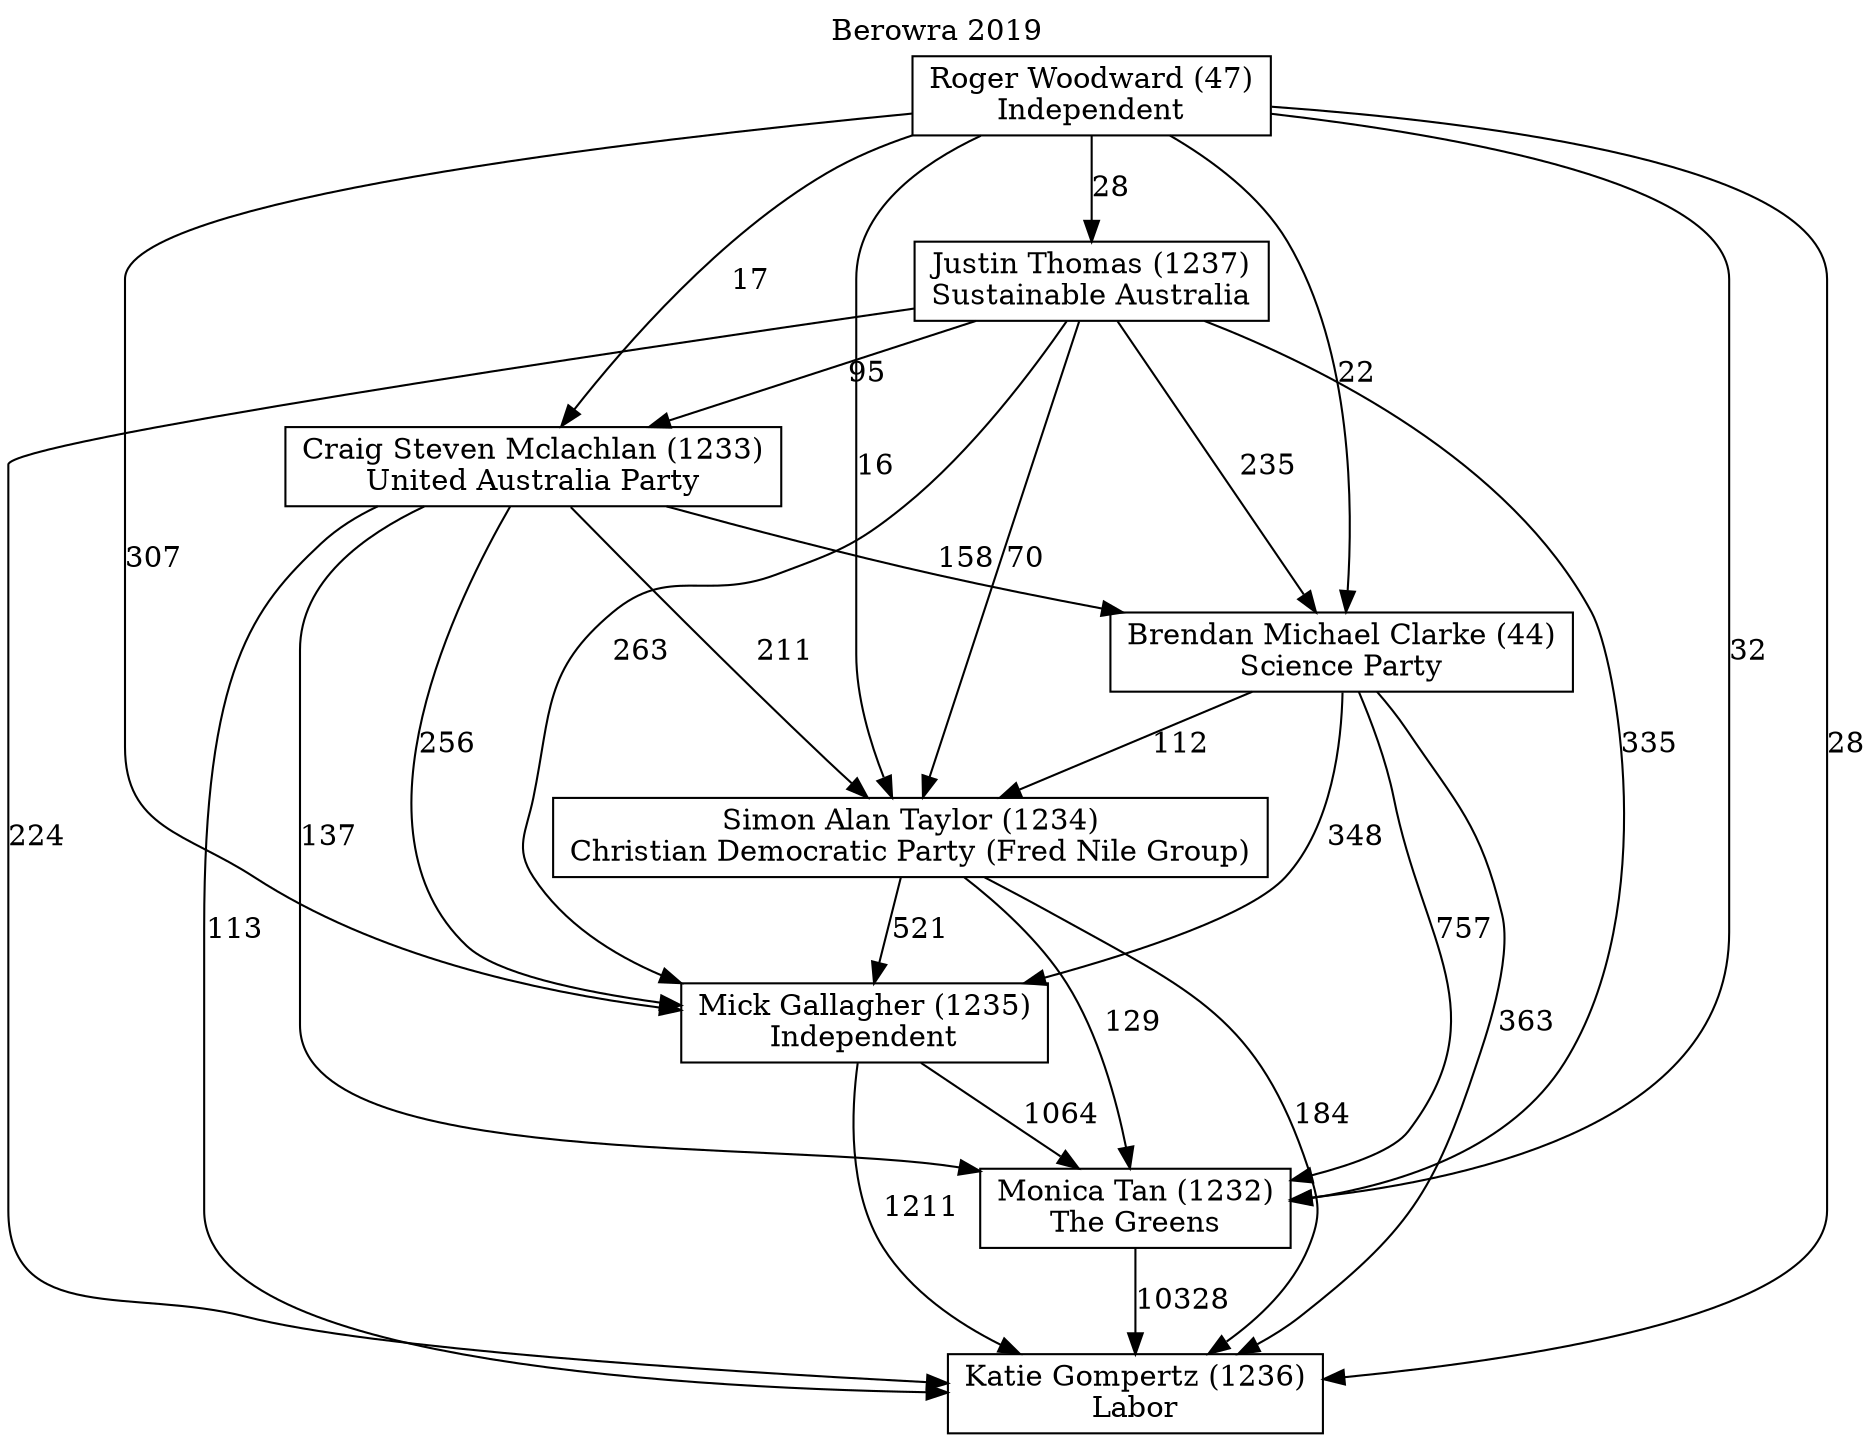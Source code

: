// House preference flow
digraph "Katie Gompertz (1236)_Berowra_2019" {
	graph [label="Berowra 2019" labelloc=t mclimit=10]
	node [shape=box]
	"Brendan Michael Clarke (44)" [label="Brendan Michael Clarke (44)
Science Party"]
	"Craig Steven Mclachlan (1233)" [label="Craig Steven Mclachlan (1233)
United Australia Party"]
	"Justin Thomas (1237)" [label="Justin Thomas (1237)
Sustainable Australia"]
	"Katie Gompertz (1236)" [label="Katie Gompertz (1236)
Labor"]
	"Mick Gallagher (1235)" [label="Mick Gallagher (1235)
Independent"]
	"Monica Tan (1232)" [label="Monica Tan (1232)
The Greens"]
	"Roger Woodward (47)" [label="Roger Woodward (47)
Independent"]
	"Simon Alan Taylor (1234)" [label="Simon Alan Taylor (1234)
Christian Democratic Party (Fred Nile Group)"]
	"Brendan Michael Clarke (44)" -> "Katie Gompertz (1236)" [label=363]
	"Brendan Michael Clarke (44)" -> "Mick Gallagher (1235)" [label=348]
	"Brendan Michael Clarke (44)" -> "Monica Tan (1232)" [label=757]
	"Brendan Michael Clarke (44)" -> "Simon Alan Taylor (1234)" [label=112]
	"Craig Steven Mclachlan (1233)" -> "Brendan Michael Clarke (44)" [label=158]
	"Craig Steven Mclachlan (1233)" -> "Katie Gompertz (1236)" [label=113]
	"Craig Steven Mclachlan (1233)" -> "Mick Gallagher (1235)" [label=256]
	"Craig Steven Mclachlan (1233)" -> "Monica Tan (1232)" [label=137]
	"Craig Steven Mclachlan (1233)" -> "Simon Alan Taylor (1234)" [label=211]
	"Justin Thomas (1237)" -> "Brendan Michael Clarke (44)" [label=235]
	"Justin Thomas (1237)" -> "Craig Steven Mclachlan (1233)" [label=95]
	"Justin Thomas (1237)" -> "Katie Gompertz (1236)" [label=224]
	"Justin Thomas (1237)" -> "Mick Gallagher (1235)" [label=263]
	"Justin Thomas (1237)" -> "Monica Tan (1232)" [label=335]
	"Justin Thomas (1237)" -> "Simon Alan Taylor (1234)" [label=70]
	"Mick Gallagher (1235)" -> "Katie Gompertz (1236)" [label=1211]
	"Mick Gallagher (1235)" -> "Monica Tan (1232)" [label=1064]
	"Monica Tan (1232)" -> "Katie Gompertz (1236)" [label=10328]
	"Roger Woodward (47)" -> "Brendan Michael Clarke (44)" [label=22]
	"Roger Woodward (47)" -> "Craig Steven Mclachlan (1233)" [label=17]
	"Roger Woodward (47)" -> "Justin Thomas (1237)" [label=28]
	"Roger Woodward (47)" -> "Katie Gompertz (1236)" [label=28]
	"Roger Woodward (47)" -> "Mick Gallagher (1235)" [label=307]
	"Roger Woodward (47)" -> "Monica Tan (1232)" [label=32]
	"Roger Woodward (47)" -> "Simon Alan Taylor (1234)" [label=16]
	"Simon Alan Taylor (1234)" -> "Katie Gompertz (1236)" [label=184]
	"Simon Alan Taylor (1234)" -> "Mick Gallagher (1235)" [label=521]
	"Simon Alan Taylor (1234)" -> "Monica Tan (1232)" [label=129]
}
